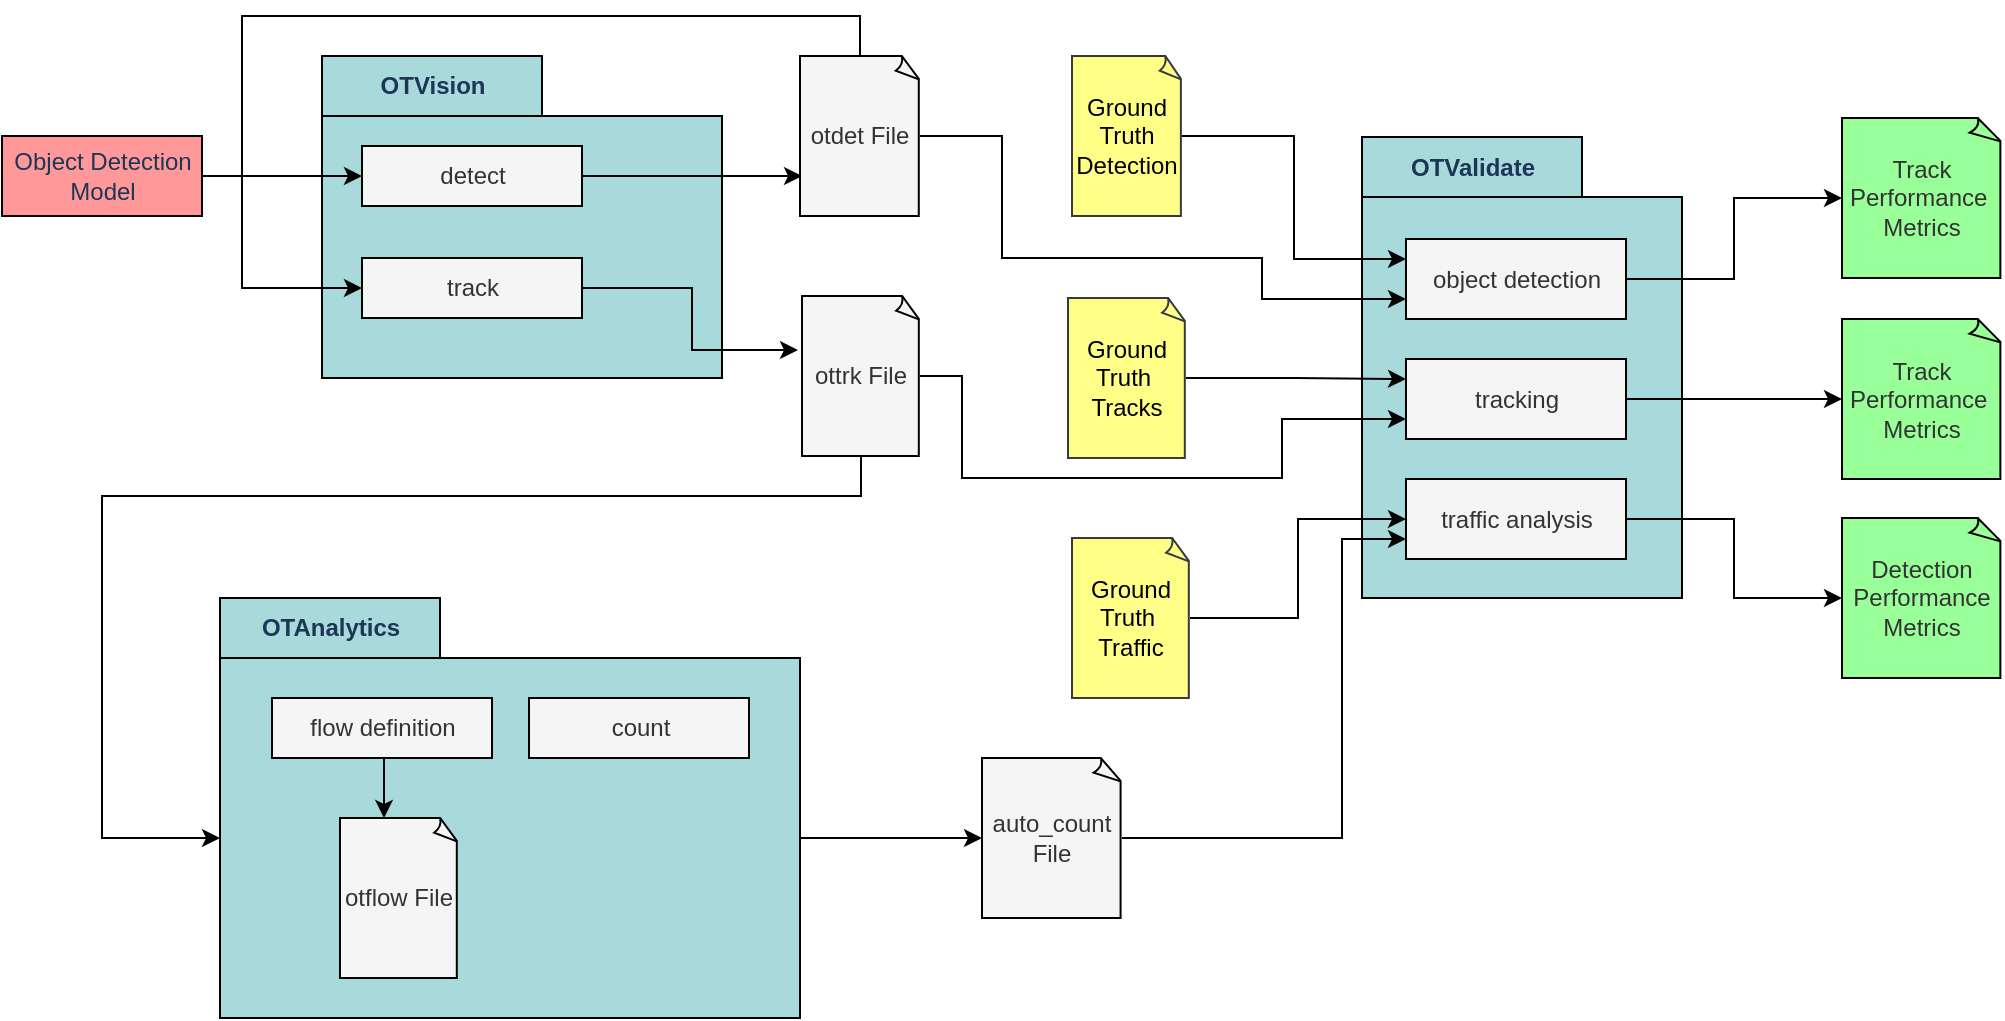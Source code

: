 <mxfile>
    <diagram id="xO8_-cHGdfVzhNvNubet" name="Page-1">
        <mxGraphModel dx="983" dy="604" grid="1" gridSize="10" guides="1" tooltips="1" connect="1" arrows="1" fold="1" page="1" pageScale="1" pageWidth="827" pageHeight="1169" background="#FFFFFF" math="0" shadow="0">
            <root>
                <mxCell id="0"/>
                <mxCell id="1" parent="0"/>
                <mxCell id="69" value="OTVision" style="shape=folder;fontStyle=1;tabWidth=110;tabHeight=30;tabPosition=left;html=1;boundedLbl=1;labelInHeader=1;container=1;collapsible=0;recursiveResize=0;fillColor=#A8DADC;fontColor=#1D3557;strokeColor=#000000;" parent="1" vertex="1">
                    <mxGeometry x="200" y="39" width="200" height="161" as="geometry"/>
                </mxCell>
                <mxCell id="70" value="detect" style="html=1;fillColor=#f5f5f5;fontColor=#333333;strokeColor=#000000;" parent="69" vertex="1">
                    <mxGeometry width="110" height="30" relative="1" as="geometry">
                        <mxPoint x="20" y="45" as="offset"/>
                    </mxGeometry>
                </mxCell>
                <mxCell id="71" value="track" style="html=1;fillColor=#f5f5f5;fontColor=#333333;strokeColor=#000000;" parent="69" vertex="1">
                    <mxGeometry x="20" y="101" width="110" height="30" as="geometry"/>
                </mxCell>
                <mxCell id="118" style="edgeStyle=orthogonalEdgeStyle;rounded=0;orthogonalLoop=1;jettySize=auto;html=1;exitX=1;exitY=0.5;exitDx=0;exitDy=0;entryX=0.017;entryY=0.75;entryDx=0;entryDy=0;entryPerimeter=0;strokeColor=#000000;" parent="69" source="70" target="75" edge="1">
                    <mxGeometry relative="1" as="geometry">
                        <Array as="points"/>
                    </mxGeometry>
                </mxCell>
                <mxCell id="125" style="edgeStyle=orthogonalEdgeStyle;rounded=0;orthogonalLoop=1;jettySize=auto;html=1;exitX=1;exitY=0.5;exitDx=0;exitDy=0;entryX=0;entryY=0.5;entryDx=0;entryDy=0;strokeColor=#000000;" parent="1" source="72" target="70" edge="1">
                    <mxGeometry relative="1" as="geometry"/>
                </mxCell>
                <mxCell id="72" value="Object Detection &lt;br&gt;Model" style="html=1;dashed=0;whitespace=wrap;fontColor=#1D3557;strokeColor=#000000;fillColor=#FF9999;" parent="1" vertex="1">
                    <mxGeometry x="40" y="79" width="100" height="40" as="geometry"/>
                </mxCell>
                <mxCell id="120" style="edgeStyle=orthogonalEdgeStyle;rounded=0;orthogonalLoop=1;jettySize=auto;html=1;exitX=0.5;exitY=0;exitDx=0;exitDy=0;exitPerimeter=0;entryX=0;entryY=0.5;entryDx=0;entryDy=0;strokeColor=#000000;" parent="1" source="75" target="71" edge="1">
                    <mxGeometry relative="1" as="geometry">
                        <Array as="points">
                            <mxPoint x="469" y="19"/>
                            <mxPoint x="160" y="19"/>
                            <mxPoint x="160" y="155"/>
                        </Array>
                    </mxGeometry>
                </mxCell>
                <mxCell id="75" value="otdet File" style="whiteSpace=wrap;html=1;shape=mxgraph.basic.document;fillColor=#f5f5f5;fontColor=#333333;strokeColor=#000000;" parent="1" vertex="1">
                    <mxGeometry x="439" y="39" width="60" height="80" as="geometry"/>
                </mxCell>
                <mxCell id="82" style="edgeStyle=orthogonalEdgeStyle;rounded=0;orthogonalLoop=1;jettySize=auto;html=1;exitX=1;exitY=0.5;exitDx=0;exitDy=0;entryX=-0.034;entryY=0.338;entryDx=0;entryDy=0;entryPerimeter=0;fillColor=#A8DADC;labelBackgroundColor=#F1FAEE;fontColor=#1D3557;strokeColor=#000000;" parent="1" source="71" target="77" edge="1">
                    <mxGeometry relative="1" as="geometry"/>
                </mxCell>
                <mxCell id="90" value="auto_count&lt;br&gt;File" style="whiteSpace=wrap;html=1;shape=mxgraph.basic.document;fillColor=#f5f5f5;fontColor=#333333;strokeColor=#000000;" parent="1" vertex="1">
                    <mxGeometry x="530" y="390" width="70" height="80" as="geometry"/>
                </mxCell>
                <mxCell id="92" value="OTValidate" style="shape=folder;fontStyle=1;tabWidth=110;tabHeight=30;tabPosition=left;html=1;boundedLbl=1;labelInHeader=1;container=1;collapsible=0;recursiveResize=0;fillColor=#A8DADC;fontColor=#1D3557;strokeColor=#000000;" parent="1" vertex="1">
                    <mxGeometry x="720" y="79.5" width="160" height="230.5" as="geometry"/>
                </mxCell>
                <mxCell id="93" value="object detection" style="html=1;fillColor=#f5f5f5;fontColor=#333333;strokeColor=#000000;" parent="92" vertex="1">
                    <mxGeometry width="110" height="40" relative="1" as="geometry">
                        <mxPoint x="22" y="51" as="offset"/>
                    </mxGeometry>
                </mxCell>
                <mxCell id="94" value="traffic analysis" style="html=1;fillColor=#f5f5f5;fontColor=#333333;strokeColor=#000000;" parent="92" vertex="1">
                    <mxGeometry x="22" y="171" width="110" height="40" as="geometry"/>
                </mxCell>
                <mxCell id="104" value="tracking" style="html=1;fillColor=#f5f5f5;fontColor=#333333;strokeColor=#000000;" parent="92" vertex="1">
                    <mxGeometry x="22" y="111" width="110" height="40" as="geometry"/>
                </mxCell>
                <mxCell id="133" style="edgeStyle=orthogonalEdgeStyle;rounded=0;orthogonalLoop=1;jettySize=auto;html=1;exitX=1;exitY=0.5;exitDx=0;exitDy=0;entryX=0;entryY=0.5;entryDx=0;entryDy=0;entryPerimeter=0;strokeColor=#000000;" parent="92" source="93" target="102" edge="1">
                    <mxGeometry relative="1" as="geometry"/>
                </mxCell>
                <mxCell id="99" value="Detection Performance Metrics" style="whiteSpace=wrap;html=1;shape=mxgraph.basic.document;fontColor=#333333;strokeColor=#000000;fillColor=#99FF99;" parent="1" vertex="1">
                    <mxGeometry x="960" y="270" width="80" height="80" as="geometry"/>
                </mxCell>
                <mxCell id="101" value="Track Performance&amp;nbsp;&lt;br&gt;Metrics" style="whiteSpace=wrap;html=1;shape=mxgraph.basic.document;fontColor=#333333;strokeColor=#000000;fillColor=#99FF99;" parent="1" vertex="1">
                    <mxGeometry x="960" y="170.5" width="80" height="80" as="geometry"/>
                </mxCell>
                <mxCell id="102" value="Track Performance&amp;nbsp;&lt;br&gt;Metrics" style="whiteSpace=wrap;html=1;shape=mxgraph.basic.document;fontColor=#333333;strokeColor=#000000;fillColor=#99FF99;" parent="1" vertex="1">
                    <mxGeometry x="960" y="70" width="80" height="80" as="geometry"/>
                </mxCell>
                <mxCell id="127" style="edgeStyle=orthogonalEdgeStyle;rounded=0;orthogonalLoop=1;jettySize=auto;html=1;exitX=1;exitY=0.5;exitDx=0;exitDy=0;exitPerimeter=0;entryX=0;entryY=0.25;entryDx=0;entryDy=0;strokeColor=#000000;" parent="1" source="109" target="93" edge="1">
                    <mxGeometry relative="1" as="geometry"/>
                </mxCell>
                <mxCell id="109" value="Ground Truth Detection" style="whiteSpace=wrap;html=1;shape=mxgraph.basic.document;fillColor=#ffff88;strokeColor=#36393d;fontColor=#000000;" parent="1" vertex="1">
                    <mxGeometry x="575" y="39" width="55" height="80" as="geometry"/>
                </mxCell>
                <mxCell id="132" style="edgeStyle=orthogonalEdgeStyle;rounded=0;orthogonalLoop=1;jettySize=auto;html=1;exitX=1;exitY=0.5;exitDx=0;exitDy=0;exitPerimeter=0;entryX=0;entryY=0.25;entryDx=0;entryDy=0;strokeColor=#000000;" parent="1" source="112" target="104" edge="1">
                    <mxGeometry relative="1" as="geometry"/>
                </mxCell>
                <mxCell id="112" value="Ground Truth&amp;nbsp;&lt;br&gt;Tracks" style="whiteSpace=wrap;html=1;shape=mxgraph.basic.document;fillColor=#ffff88;strokeColor=#36393d;fontColor=#000000;" parent="1" vertex="1">
                    <mxGeometry x="573" y="160" width="59" height="80" as="geometry"/>
                </mxCell>
                <mxCell id="130" style="edgeStyle=orthogonalEdgeStyle;rounded=0;orthogonalLoop=1;jettySize=auto;html=1;exitX=1;exitY=0.5;exitDx=0;exitDy=0;exitPerimeter=0;entryX=0;entryY=0.5;entryDx=0;entryDy=0;strokeColor=#000000;" parent="1" source="114" target="94" edge="1">
                    <mxGeometry relative="1" as="geometry"/>
                </mxCell>
                <mxCell id="114" value="Ground Truth&amp;nbsp;&lt;br&gt;Traffic" style="whiteSpace=wrap;html=1;shape=mxgraph.basic.document;fillColor=#ffff88;strokeColor=#36393d;fontColor=#000000;" parent="1" vertex="1">
                    <mxGeometry x="575" y="280" width="59" height="80" as="geometry"/>
                </mxCell>
                <mxCell id="131" style="edgeStyle=orthogonalEdgeStyle;rounded=0;orthogonalLoop=1;jettySize=auto;html=1;exitX=1;exitY=0.5;exitDx=0;exitDy=0;exitPerimeter=0;entryX=0;entryY=0.75;entryDx=0;entryDy=0;strokeColor=#000000;" parent="1" source="77" target="104" edge="1">
                    <mxGeometry relative="1" as="geometry">
                        <Array as="points">
                            <mxPoint x="520" y="199"/>
                            <mxPoint x="520" y="250"/>
                            <mxPoint x="680" y="250"/>
                            <mxPoint x="680" y="221"/>
                        </Array>
                    </mxGeometry>
                </mxCell>
                <mxCell id="77" value="ottrk File" style="whiteSpace=wrap;html=1;shape=mxgraph.basic.document;fillColor=#f5f5f5;fontColor=#333333;strokeColor=#000000;" parent="1" vertex="1">
                    <mxGeometry x="440" y="159" width="59" height="80" as="geometry"/>
                </mxCell>
                <mxCell id="126" style="edgeStyle=orthogonalEdgeStyle;rounded=0;orthogonalLoop=1;jettySize=auto;html=1;exitX=1;exitY=0.5;exitDx=0;exitDy=0;exitPerimeter=0;entryX=0;entryY=0.75;entryDx=0;entryDy=0;strokeColor=#000000;" parent="1" source="75" target="93" edge="1">
                    <mxGeometry relative="1" as="geometry">
                        <Array as="points">
                            <mxPoint x="540" y="79"/>
                            <mxPoint x="540" y="140"/>
                            <mxPoint x="670" y="140"/>
                            <mxPoint x="670" y="161"/>
                        </Array>
                    </mxGeometry>
                </mxCell>
                <mxCell id="134" style="edgeStyle=orthogonalEdgeStyle;rounded=0;orthogonalLoop=1;jettySize=auto;html=1;exitX=1;exitY=0.5;exitDx=0;exitDy=0;entryX=0;entryY=0.5;entryDx=0;entryDy=0;entryPerimeter=0;strokeColor=#000000;" parent="1" source="104" target="101" edge="1">
                    <mxGeometry relative="1" as="geometry"/>
                </mxCell>
                <mxCell id="135" style="edgeStyle=orthogonalEdgeStyle;rounded=0;orthogonalLoop=1;jettySize=auto;html=1;exitX=1;exitY=0.5;exitDx=0;exitDy=0;entryX=0;entryY=0.5;entryDx=0;entryDy=0;entryPerimeter=0;strokeColor=#000000;" parent="1" source="94" target="99" edge="1">
                    <mxGeometry relative="1" as="geometry"/>
                </mxCell>
                <mxCell id="123" style="edgeStyle=orthogonalEdgeStyle;rounded=0;orthogonalLoop=1;jettySize=auto;html=1;exitX=0.5;exitY=1;exitDx=0;exitDy=0;exitPerimeter=0;entryX=0;entryY=0;entryDx=0;entryDy=120;entryPerimeter=0;strokeColor=#000000;" parent="1" source="77" target="144" edge="1">
                    <mxGeometry relative="1" as="geometry">
                        <Array as="points">
                            <mxPoint x="470" y="259"/>
                            <mxPoint x="90" y="259"/>
                            <mxPoint x="90" y="430"/>
                        </Array>
                    </mxGeometry>
                </mxCell>
                <mxCell id="152" style="edgeStyle=orthogonalEdgeStyle;rounded=0;orthogonalLoop=1;jettySize=auto;html=1;exitX=0;exitY=0;exitDx=290;exitDy=120;exitPerimeter=0;entryX=0;entryY=0.5;entryDx=0;entryDy=0;entryPerimeter=0;strokeColor=#000000;" parent="1" source="144" target="90" edge="1">
                    <mxGeometry relative="1" as="geometry"/>
                </mxCell>
                <mxCell id="144" value="OTAnalytics" style="shape=folder;fontStyle=1;tabWidth=110;tabHeight=30;tabPosition=left;html=1;boundedLbl=1;labelInHeader=1;container=1;collapsible=0;recursiveResize=0;fillColor=#A8DADC;fontColor=#1D3557;strokeColor=#000000;" parent="1" vertex="1">
                    <mxGeometry x="149" y="310" width="290" height="210" as="geometry"/>
                </mxCell>
                <mxCell id="145" style="edgeStyle=orthogonalEdgeStyle;rounded=0;orthogonalLoop=1;jettySize=auto;html=1;exitX=0.5;exitY=1;exitDx=0;exitDy=0;entryX=0.373;entryY=0;entryDx=0;entryDy=0;entryPerimeter=0;strokeColor=#000000;" parent="144" source="146" target="149" edge="1">
                    <mxGeometry relative="1" as="geometry"/>
                </mxCell>
                <mxCell id="146" value="flow definition" style="html=1;fillColor=#f5f5f5;fontColor=#333333;strokeColor=#000000;" parent="144" vertex="1">
                    <mxGeometry width="110" height="30" relative="1" as="geometry">
                        <mxPoint x="26" y="50" as="offset"/>
                    </mxGeometry>
                </mxCell>
                <mxCell id="147" value="count" style="html=1;fillColor=#f5f5f5;fontColor=#333333;strokeColor=#000000;" parent="144" vertex="1">
                    <mxGeometry x="154.5" y="50" width="110" height="30" as="geometry"/>
                </mxCell>
                <mxCell id="148" style="edgeStyle=orthogonalEdgeStyle;rounded=0;orthogonalLoop=1;jettySize=auto;html=1;exitX=1;exitY=0.5;exitDx=0;exitDy=0;entryX=0.017;entryY=0.75;entryDx=0;entryDy=0;entryPerimeter=0;strokeColor=#000000;" parent="144" source="146" edge="1">
                    <mxGeometry relative="1" as="geometry">
                        <Array as="points"/>
                    </mxGeometry>
                </mxCell>
                <mxCell id="149" value="otflow File" style="whiteSpace=wrap;html=1;shape=mxgraph.basic.document;fillColor=#f5f5f5;fontColor=#333333;strokeColor=#000000;" parent="144" vertex="1">
                    <mxGeometry x="60" y="110" width="59" height="80" as="geometry"/>
                </mxCell>
                <mxCell id="128" style="edgeStyle=orthogonalEdgeStyle;rounded=0;orthogonalLoop=1;jettySize=auto;html=1;exitX=1;exitY=0.5;exitDx=0;exitDy=0;exitPerimeter=0;entryX=0;entryY=0.75;entryDx=0;entryDy=0;strokeColor=#000000;" parent="1" source="90" target="94" edge="1">
                    <mxGeometry relative="1" as="geometry">
                        <Array as="points">
                            <mxPoint x="710" y="430"/>
                            <mxPoint x="710" y="281"/>
                        </Array>
                    </mxGeometry>
                </mxCell>
            </root>
        </mxGraphModel>
    </diagram>
</mxfile>